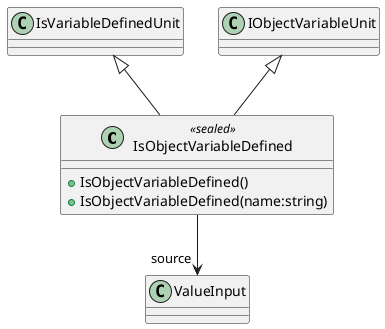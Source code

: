 @startuml
class IsObjectVariableDefined <<sealed>> {
    + IsObjectVariableDefined()
    + IsObjectVariableDefined(name:string)
}
IsVariableDefinedUnit <|-- IsObjectVariableDefined
IObjectVariableUnit <|-- IsObjectVariableDefined
IsObjectVariableDefined --> "source" ValueInput
@enduml

